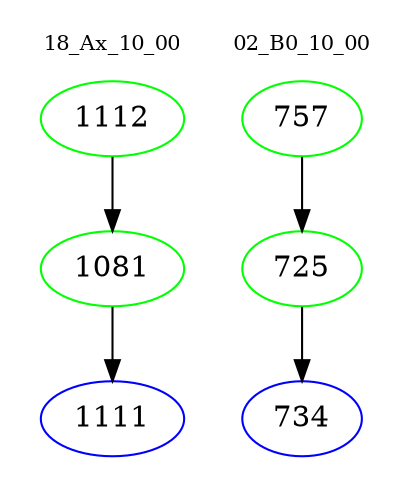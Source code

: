 digraph{
subgraph cluster_0 {
color = white
label = "18_Ax_10_00";
fontsize=10;
T0_1112 [label="1112", color="green"]
T0_1112 -> T0_1081 [color="black"]
T0_1081 [label="1081", color="green"]
T0_1081 -> T0_1111 [color="black"]
T0_1111 [label="1111", color="blue"]
}
subgraph cluster_1 {
color = white
label = "02_B0_10_00";
fontsize=10;
T1_757 [label="757", color="green"]
T1_757 -> T1_725 [color="black"]
T1_725 [label="725", color="green"]
T1_725 -> T1_734 [color="black"]
T1_734 [label="734", color="blue"]
}
}
